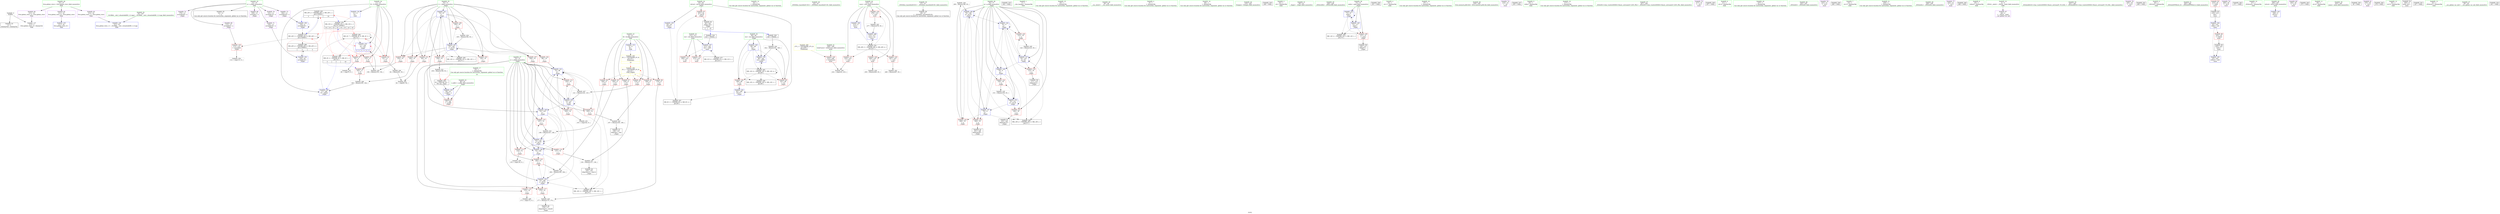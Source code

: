 digraph "SVFG" {
	label="SVFG";

	Node0x56047e56f490 [shape=record,color=grey,label="{NodeID: 0\nNullPtr}"];
	Node0x56047e56f490 -> Node0x56047e5936a0[style=solid];
	Node0x56047e56f490 -> Node0x56047e598cc0[style=solid];
	Node0x56047e5aadd0 [shape=record,color=black,label="{NodeID: 263\nMR_20V_2 = PHI(MR_20V_3, MR_20V_1, )\npts\{150000 \}\n|{<s0>3|<s1>3|<s2>10}}"];
	Node0x56047e5aadd0:s0 -> Node0x56047e599e00[style=dashed,color=blue];
	Node0x56047e5aadd0:s1 -> Node0x56047e5ae3d0[style=dashed,color=blue];
	Node0x56047e5aadd0:s2 -> Node0x56047e5b01d0[style=dashed,color=blue];
	Node0x56047e592a60 [shape=record,color=red,label="{NodeID: 97\n201\<--64\n\<--retval\n_Z2goi\n}"];
	Node0x56047e592a60 -> Node0x56047e594020[style=solid];
	Node0x56047e5901c0 [shape=record,color=green,label="{NodeID: 14\n34\<--1\n\<--dummyObj\nCan only get source location for instruction, argument, global var or function.}"];
	Node0x56047e5af7d0 [shape=record,color=black,label="{NodeID: 277\nMR_31V_2 = PHI(MR_31V_3, MR_31V_1, )\npts\{213 \}\n}"];
	Node0x56047e5af7d0 -> Node0x56047e59a550[style=dashed];
	Node0x56047e5925a0 [shape=record,color=red,label="{NodeID: 111\n105\<--74\n\<--z\n_Z2goi\n}"];
	Node0x56047e5925a0 -> Node0x56047e59fa00[style=solid];
	Node0x56047e590f90 [shape=record,color=green,label="{NodeID: 28\n42\<--43\n_ZNSt8ios_base4InitC1Ev\<--_ZNSt8ios_base4InitC1Ev_field_insensitive\n}"];
	Node0x56047e598270 [shape=record,color=red,label="{NodeID: 125\n113\<--112\n\<--arrayidx4\n_Z2goi\n}"];
	Node0x56047e598270 -> Node0x56047e5a0d80[style=solid];
	Node0x56047e591be0 [shape=record,color=green,label="{NodeID: 42\n210\<--211\ncaso\<--caso_field_insensitive\nmain\n}"];
	Node0x56047e591be0 -> Node0x56047e598410[style=solid];
	Node0x56047e591be0 -> Node0x56047e5984e0[style=solid];
	Node0x56047e591be0 -> Node0x56047e5985b0[style=solid];
	Node0x56047e591be0 -> Node0x56047e598680[style=solid];
	Node0x56047e591be0 -> Node0x56047e59a480[style=solid];
	Node0x56047e591be0 -> Node0x56047e59a620[style=solid];
	Node0x56047e598e90 [shape=record,color=blue,label="{NodeID: 139\n64\<--83\nretval\<--\n_Z2goi\n}"];
	Node0x56047e598e90 -> Node0x56047e5a8fd0[style=dashed];
	Node0x56047e593970 [shape=record,color=black,label="{NodeID: 56\n46\<--47\n\<--_ZNSt8ios_base4InitD1Ev\nCan only get source location for instruction, argument, global var or function.}"];
	Node0x56047e59f280 [shape=record,color=grey,label="{NodeID: 236\n189 = Binary(188, 93, )\n}"];
	Node0x56047e59f280 -> Node0x56047e599fa0[style=solid];
	Node0x56047e5999f0 [shape=record,color=blue,label="{NodeID: 153\n11\<--156\nN\<--sub\n_Z2goi\n|{<s0>3|<s1>3|<s2>3|<s3>3|<s4>3|<s5>3}}"];
	Node0x56047e5999f0:s0 -> Node0x56047e5956a0[style=dashed,color=red];
	Node0x56047e5999f0:s1 -> Node0x56047e595770[style=dashed,color=red];
	Node0x56047e5999f0:s2 -> Node0x56047e595840[style=dashed,color=red];
	Node0x56047e5999f0:s3 -> Node0x56047e5999f0[style=dashed,color=red];
	Node0x56047e5999f0:s4 -> Node0x56047e5a8ad0[style=dashed,color=red];
	Node0x56047e5999f0:s5 -> Node0x56047e5b1100[style=dashed,color=red];
	Node0x56047e594500 [shape=record,color=purple,label="{NodeID: 70\n141\<--13\narrayidx14\<--u\n_Z2goi\n}"];
	Node0x56047e5c4c20 [shape=record,color=black,label="{NodeID: 333\n242 = PHI()\n}"];
	Node0x56047e5a0780 [shape=record,color=grey,label="{NodeID: 250\n135 = cmp(134, 9, )\n}"];
	Node0x56047e59a550 [shape=record,color=blue,label="{NodeID: 167\n212\<--243\nres\<--call5\nmain\n}"];
	Node0x56047e59a550 -> Node0x56047e598750[style=dashed];
	Node0x56047e59a550 -> Node0x56047e598820[style=dashed];
	Node0x56047e59a550 -> Node0x56047e5af7d0[style=dashed];
	Node0x56047e5950c0 [shape=record,color=purple,label="{NodeID: 84\n313\<--33\nllvm.global_ctors_2\<--llvm.global_ctors\nGlob }"];
	Node0x56047e5950c0 -> Node0x56047e598cc0[style=solid];
	Node0x56047e58f2c0 [shape=record,color=green,label="{NodeID: 1\n7\<--1\n__dso_handle\<--dummyObj\nGlob }"];
	Node0x56047e592b30 [shape=record,color=red,label="{NodeID: 98\n87\<--66\n\<--x.addr\n_Z2goi\n}"];
	Node0x56047e592b30 -> Node0x56047e599030[style=solid];
	Node0x56047e590290 [shape=record,color=green,label="{NodeID: 15\n83\<--1\n\<--dummyObj\nCan only get source location for instruction, argument, global var or function.}"];
	Node0x56047e5afcd0 [shape=record,color=black,label="{NodeID: 278\nMR_29V_3 = PHI(MR_29V_4, MR_29V_2, )\npts\{211 \}\n}"];
	Node0x56047e5afcd0 -> Node0x56047e598410[style=dashed];
	Node0x56047e5afcd0 -> Node0x56047e5984e0[style=dashed];
	Node0x56047e5afcd0 -> Node0x56047e5985b0[style=dashed];
	Node0x56047e5afcd0 -> Node0x56047e598680[style=dashed];
	Node0x56047e5afcd0 -> Node0x56047e59a620[style=dashed];
	Node0x56047e592670 [shape=record,color=red,label="{NodeID: 112\n120\<--74\n\<--z\n_Z2goi\n}"];
	Node0x56047e592670 -> Node0x56047e5a0300[style=solid];
	Node0x56047e591090 [shape=record,color=green,label="{NodeID: 29\n48\<--49\n__cxa_atexit\<--__cxa_atexit_field_insensitive\n}"];
	Node0x56047e598340 [shape=record,color=red,label="{NodeID: 126\n233\<--208\n\<--totalCasos\nmain\n}"];
	Node0x56047e598340 -> Node0x56047e5a0600[style=solid];
	Node0x56047e591cb0 [shape=record,color=green,label="{NodeID: 43\n212\<--213\nres\<--res_field_insensitive\nmain\n}"];
	Node0x56047e591cb0 -> Node0x56047e598750[style=solid];
	Node0x56047e591cb0 -> Node0x56047e598820[style=solid];
	Node0x56047e591cb0 -> Node0x56047e59a550[style=solid];
	Node0x56047e598f60 [shape=record,color=blue,label="{NodeID: 140\n68\<--86\nres\<--\n_Z2goi\n}"];
	Node0x56047e598f60 -> Node0x56047e592c00[style=dashed];
	Node0x56047e598f60 -> Node0x56047e592cd0[style=dashed];
	Node0x56047e598f60 -> Node0x56047e599ac0[style=dashed];
	Node0x56047e598f60 -> Node0x56047e5a94d0[style=dashed];
	Node0x56047e598f60 -> Node0x56047e5b1600[style=dashed];
	Node0x56047e593a70 [shape=record,color=black,label="{NodeID: 57\n108\<--107\nidxprom\<--rem\n_Z2goi\n}"];
	Node0x56047e59f400 [shape=record,color=grey,label="{NodeID: 237\n139 = Binary(137, 138, )\n}"];
	Node0x56047e59f400 -> Node0x56047e593ce0[style=solid];
	Node0x56047e599ac0 [shape=record,color=blue,label="{NodeID: 154\n68\<--162\nres\<--add21\n_Z2goi\n}"];
	Node0x56047e599ac0 -> Node0x56047e5b1600[style=dashed];
	Node0x56047e5945d0 [shape=record,color=purple,label="{NodeID: 71\n144\<--13\narrayidx16\<--u\n_Z2goi\n}"];
	Node0x56047e5945d0 -> Node0x56047e599780[style=solid];
	Node0x56047e5c4cf0 [shape=record,color=black,label="{NodeID: 334\n243 = PHI(62, )\n}"];
	Node0x56047e5c4cf0 -> Node0x56047e59a550[style=solid];
	Node0x56047e5a0900 [shape=record,color=grey,label="{NodeID: 251\n103 = cmp(102, 9, )\n}"];
	Node0x56047e59a620 [shape=record,color=blue,label="{NodeID: 168\n210\<--277\ncaso\<--inc\nmain\n}"];
	Node0x56047e59a620 -> Node0x56047e5afcd0[style=dashed];
	Node0x56047e5951c0 [shape=record,color=red,label="{NodeID: 85\n106\<--8\n\<--B\n_Z2goi\n}"];
	Node0x56047e5951c0 -> Node0x56047e59fa00[style=solid];
	Node0x56047e58f350 [shape=record,color=green,label="{NodeID: 2\n9\<--1\n\<--dummyObj\nCan only get source location for instruction, argument, global var or function.}"];
	Node0x56047e592c00 [shape=record,color=red,label="{NodeID: 99\n161\<--68\n\<--res\n_Z2goi\n}"];
	Node0x56047e592c00 -> Node0x56047e59fe80[style=solid];
	Node0x56047e590390 [shape=record,color=green,label="{NodeID: 16\n86\<--1\n\<--dummyObj\nCan only get source location for instruction, argument, global var or function.}"];
	Node0x56047e5b01d0 [shape=record,color=black,label="{NodeID: 279\nMR_33V_2 = PHI(MR_33V_3, MR_33V_1, )\npts\{12 150000 \}\n|{<s0>10|<s1>10|<s2>10|<s3>10|<s4>10|<s5>10|<s6>10|<s7>10}}"];
	Node0x56047e5b01d0:s0 -> Node0x56047e5956a0[style=dashed,color=red];
	Node0x56047e5b01d0:s1 -> Node0x56047e595770[style=dashed,color=red];
	Node0x56047e5b01d0:s2 -> Node0x56047e595840[style=dashed,color=red];
	Node0x56047e5b01d0:s3 -> Node0x56047e5999f0[style=dashed,color=red];
	Node0x56047e5b01d0:s4 -> Node0x56047e5a8ad0[style=dashed,color=red];
	Node0x56047e5b01d0:s5 -> Node0x56047e5aadd0[style=dashed,color=red];
	Node0x56047e5b01d0:s6 -> Node0x56047e5ae3d0[style=dashed,color=red];
	Node0x56047e5b01d0:s7 -> Node0x56047e5b1100[style=dashed,color=red];
	Node0x56047e592740 [shape=record,color=red,label="{NodeID: 113\n134\<--74\n\<--z\n_Z2goi\n}"];
	Node0x56047e592740 -> Node0x56047e5a0780[style=solid];
	Node0x56047e591190 [shape=record,color=green,label="{NodeID: 30\n47\<--53\n_ZNSt8ios_base4InitD1Ev\<--_ZNSt8ios_base4InitD1Ev_field_insensitive\n}"];
	Node0x56047e591190 -> Node0x56047e593970[style=solid];
	Node0x56047e5b39b0 [shape=record,color=yellow,style=double,label="{NodeID: 293\n2V_1 = ENCHI(MR_2V_0)\npts\{10 \}\nFun[main]|{<s0>10}}"];
	Node0x56047e5b39b0:s0 -> Node0x56047e5b3a90[style=dashed,color=red];
	Node0x56047e598410 [shape=record,color=red,label="{NodeID: 127\n232\<--210\n\<--caso\nmain\n}"];
	Node0x56047e598410 -> Node0x56047e5a0600[style=solid];
	Node0x56047e591d80 [shape=record,color=green,label="{NodeID: 44\n219\<--220\nfreopen\<--freopen_field_insensitive\n}"];
	Node0x56047e599030 [shape=record,color=blue,label="{NodeID: 141\n70\<--87\ni\<--\n_Z2goi\n}"];
	Node0x56047e599030 -> Node0x56047e592da0[style=dashed];
	Node0x56047e599030 -> Node0x56047e592e70[style=dashed];
	Node0x56047e599030 -> Node0x56047e592f40[style=dashed];
	Node0x56047e599030 -> Node0x56047e593010[style=dashed];
	Node0x56047e599030 -> Node0x56047e5930e0[style=dashed];
	Node0x56047e599030 -> Node0x56047e592190[style=dashed];
	Node0x56047e599030 -> Node0x56047e592260[style=dashed];
	Node0x56047e599030 -> Node0x56047e592330[style=dashed];
	Node0x56047e599030 -> Node0x56047e59a070[style=dashed];
	Node0x56047e599030 -> Node0x56047e5a99d0[style=dashed];
	Node0x56047e593b40 [shape=record,color=black,label="{NodeID: 58\n111\<--110\nidxprom3\<--\n_Z2goi\n}"];
	Node0x56047e59f580 [shape=record,color=grey,label="{NodeID: 238\n195 = Binary(194, 93, )\n}"];
	Node0x56047e59f580 -> Node0x56047e59a070[style=solid];
	Node0x56047e599b90 [shape=record,color=blue,label="{NodeID: 155\n11\<--166\nN\<--add22\n_Z2goi\n}"];
	Node0x56047e599b90 -> Node0x56047e5b1100[style=dashed];
	Node0x56047e5946a0 [shape=record,color=purple,label="{NodeID: 72\n179\<--13\narrayidx28\<--u\n_Z2goi\n}"];
	Node0x56047e5c4eb0 [shape=record,color=black,label="{NodeID: 335\n246 = PHI()\n}"];
	Node0x56047e5a0a80 [shape=record,color=grey,label="{NodeID: 252\n94 = cmp(90, 92, )\n}"];
	Node0x56047e595290 [shape=record,color=red,label="{NodeID: 86\n119\<--8\n\<--B\n_Z2goi\n}"];
	Node0x56047e595290 -> Node0x56047e5a0300[style=solid];
	Node0x56047e58f3e0 [shape=record,color=green,label="{NodeID: 3\n16\<--1\n.str\<--dummyObj\nGlob }"];
	Node0x56047e5abcd0 [shape=record,color=black,label="{NodeID: 266\nMR_20V_4 = PHI(MR_20V_5, MR_20V_3, )\npts\{150000 \}\n|{|<s1>3|<s2>3}}"];
	Node0x56047e5abcd0 -> Node0x56047e599780[style=dashed];
	Node0x56047e5abcd0:s1 -> Node0x56047e5aadd0[style=dashed,color=red];
	Node0x56047e5abcd0:s2 -> Node0x56047e5ae3d0[style=dashed,color=red];
	Node0x56047e592cd0 [shape=record,color=red,label="{NodeID: 100\n198\<--68\n\<--res\n_Z2goi\n}"];
	Node0x56047e592cd0 -> Node0x56047e59a140[style=solid];
	Node0x56047e590490 [shape=record,color=green,label="{NodeID: 17\n93\<--1\n\<--dummyObj\nCan only get source location for instruction, argument, global var or function.|{<s0>10}}"];
	Node0x56047e590490:s0 -> Node0x56047e5c58a0[style=solid,color=red];
	Node0x56047e592810 [shape=record,color=red,label="{NodeID: 114\n137\<--74\n\<--z\n_Z2goi\n}"];
	Node0x56047e592810 -> Node0x56047e59f400[style=solid];
	Node0x56047e591290 [shape=record,color=green,label="{NodeID: 31\n60\<--61\n_Z2goi\<--_Z2goi_field_insensitive\n}"];
	Node0x56047e5b3a90 [shape=record,color=yellow,style=double,label="{NodeID: 294\n2V_1 = ENCHI(MR_2V_0)\npts\{10 \}\nFun[_Z2goi]|{|<s6>3}}"];
	Node0x56047e5b3a90 -> Node0x56047e5951c0[style=dashed];
	Node0x56047e5b3a90 -> Node0x56047e595290[style=dashed];
	Node0x56047e5b3a90 -> Node0x56047e595360[style=dashed];
	Node0x56047e5b3a90 -> Node0x56047e595430[style=dashed];
	Node0x56047e5b3a90 -> Node0x56047e595500[style=dashed];
	Node0x56047e5b3a90 -> Node0x56047e5955d0[style=dashed];
	Node0x56047e5b3a90:s6 -> Node0x56047e5b3a90[style=dashed,color=red];
	Node0x56047e5984e0 [shape=record,color=red,label="{NodeID: 128\n249\<--210\n\<--caso\nmain\n}"];
	Node0x56047e5984e0 -> Node0x56047e59f700[style=solid];
	Node0x56047e591e80 [shape=record,color=green,label="{NodeID: 45\n228\<--229\n_ZNSirsERi\<--_ZNSirsERi_field_insensitive\n}"];
	Node0x56047e599100 [shape=record,color=blue,label="{NodeID: 142\n72\<--97\nanda\<--\n_Z2goi\n}"];
	Node0x56047e599100 -> Node0x56047e592400[style=dashed];
	Node0x56047e599100 -> Node0x56047e599100[style=dashed];
	Node0x56047e599100 -> Node0x56047e599370[style=dashed];
	Node0x56047e599100 -> Node0x56047e5a9ed0[style=dashed];
	Node0x56047e593c10 [shape=record,color=black,label="{NodeID: 59\n128\<--127\ntobool7\<--\n_Z2goi\n}"];
	Node0x56047e59f700 [shape=record,color=grey,label="{NodeID: 239\n250 = Binary(249, 93, )\n}"];
	Node0x56047e599c60 [shape=record,color=blue,label="{NodeID: 156\n74\<--168\nz\<--\n_Z2goi\n}"];
	Node0x56047e599c60 -> Node0x56047e597b60[style=dashed];
	Node0x56047e599c60 -> Node0x56047e597bf0[style=dashed];
	Node0x56047e599c60 -> Node0x56047e597cc0[style=dashed];
	Node0x56047e599c60 -> Node0x56047e5991d0[style=dashed];
	Node0x56047e599c60 -> Node0x56047e599ed0[style=dashed];
	Node0x56047e599c60 -> Node0x56047e5aa3d0[style=dashed];
	Node0x56047e594770 [shape=record,color=purple,label="{NodeID: 73\n182\<--13\narrayidx30\<--u\n_Z2goi\n}"];
	Node0x56047e594770 -> Node0x56047e599e00[style=solid];
	Node0x56047e5c4f80 [shape=record,color=black,label="{NodeID: 336\n251 = PHI()\n}"];
	Node0x56047e5a0c00 [shape=record,color=grey,label="{NodeID: 253\n80 = cmp(79, 9, )\n}"];
	Node0x56047e595360 [shape=record,color=red,label="{NodeID: 87\n138\<--8\n\<--B\n_Z2goi\n}"];
	Node0x56047e595360 -> Node0x56047e59f400[style=solid];
	Node0x56047e58f470 [shape=record,color=green,label="{NodeID: 4\n18\<--1\n.str.1\<--dummyObj\nGlob }"];
	Node0x56047e592da0 [shape=record,color=red,label="{NodeID: 101\n90\<--70\n\<--i\n_Z2goi\n}"];
	Node0x56047e592da0 -> Node0x56047e5a0a80[style=solid];
	Node0x56047e590590 [shape=record,color=green,label="{NodeID: 18\n97\<--1\n\<--dummyObj\nCan only get source location for instruction, argument, global var or function.}"];
	Node0x56047e597ad0 [shape=record,color=red,label="{NodeID: 115\n147\<--74\n\<--z\n_Z2goi\n}"];
	Node0x56047e597ad0 -> Node0x56047e59ee00[style=solid];
	Node0x56047e591390 [shape=record,color=green,label="{NodeID: 32\n64\<--65\nretval\<--retval_field_insensitive\n_Z2goi\n}"];
	Node0x56047e591390 -> Node0x56047e592a60[style=solid];
	Node0x56047e591390 -> Node0x56047e598e90[style=solid];
	Node0x56047e591390 -> Node0x56047e59a140[style=solid];
	Node0x56047e5985b0 [shape=record,color=red,label="{NodeID: 129\n267\<--210\n\<--caso\nmain\n}"];
	Node0x56047e5985b0 -> Node0x56047e59fb80[style=solid];
	Node0x56047e591f80 [shape=record,color=green,label="{NodeID: 46\n239\<--240\nllvm.memset.p0i8.i64\<--llvm.memset.p0i8.i64_field_insensitive\n}"];
	Node0x56047e5991d0 [shape=record,color=blue,label="{NodeID: 143\n74\<--98\nz\<--\n_Z2goi\n}"];
	Node0x56047e5991d0 -> Node0x56047e5924d0[style=dashed];
	Node0x56047e5991d0 -> Node0x56047e5925a0[style=dashed];
	Node0x56047e5991d0 -> Node0x56047e592670[style=dashed];
	Node0x56047e5991d0 -> Node0x56047e5991d0[style=dashed];
	Node0x56047e5991d0 -> Node0x56047e599440[style=dashed];
	Node0x56047e5991d0 -> Node0x56047e5995e0[style=dashed];
	Node0x56047e5991d0 -> Node0x56047e5aa3d0[style=dashed];
	Node0x56047e593ce0 [shape=record,color=black,label="{NodeID: 60\n140\<--139\nidxprom13\<--rem12\n_Z2goi\n}"];
	Node0x56047e59f880 [shape=record,color=grey,label="{NodeID: 240\n92 = Binary(91, 93, )\n}"];
	Node0x56047e59f880 -> Node0x56047e5a0a80[style=solid];
	Node0x56047e599d30 [shape=record,color=blue,label="{NodeID: 157\n76\<--9\np\<--\n_Z2goi\n}"];
	Node0x56047e599d30 -> Node0x56047e5980d0[style=dashed];
	Node0x56047e599d30 -> Node0x56047e5981a0[style=dashed];
	Node0x56047e599d30 -> Node0x56047e5992a0[style=dashed];
	Node0x56047e599d30 -> Node0x56047e599fa0[style=dashed];
	Node0x56047e599d30 -> Node0x56047e5aa8d0[style=dashed];
	Node0x56047e594840 [shape=record,color=purple,label="{NodeID: 74\n216\<--16\n\<--.str\nmain\n}"];
	Node0x56047e5c5050 [shape=record,color=black,label="{NodeID: 337\n255 = PHI()\n}"];
	Node0x56047e5a0d80 [shape=record,color=grey,label="{NodeID: 254\n114 = cmp(113, 9, )\n}"];
	Node0x56047e595430 [shape=record,color=red,label="{NodeID: 88\n146\<--8\n\<--B\n_Z2goi\n}"];
	Node0x56047e595430 -> Node0x56047e59ee00[style=solid];
	Node0x56047e58fcb0 [shape=record,color=green,label="{NodeID: 5\n20\<--1\nstdin\<--dummyObj\nGlob }"];
	Node0x56047e592e70 [shape=record,color=red,label="{NodeID: 102\n98\<--70\n\<--i\n_Z2goi\n}"];
	Node0x56047e592e70 -> Node0x56047e5991d0[style=solid];
	Node0x56047e590690 [shape=record,color=green,label="{NodeID: 19\n117\<--1\n\<--dummyObj\nCan only get source location for instruction, argument, global var or function.}"];
	Node0x56047e5b1100 [shape=record,color=black,label="{NodeID: 282\nMR_4V_7 = PHI(MR_4V_6, MR_4V_3, )\npts\{12 \}\n}"];
	Node0x56047e5b1100 -> Node0x56047e595770[style=dashed];
	Node0x56047e5b1100 -> Node0x56047e595840[style=dashed];
	Node0x56047e5b1100 -> Node0x56047e5999f0[style=dashed];
	Node0x56047e5b1100 -> Node0x56047e5a8ad0[style=dashed];
	Node0x56047e5b1100 -> Node0x56047e5b1100[style=dashed];
	Node0x56047e597b60 [shape=record,color=red,label="{NodeID: 116\n172\<--74\n\<--z\n_Z2goi\n}"];
	Node0x56047e597b60 -> Node0x56047e5a0480[style=solid];
	Node0x56047e591460 [shape=record,color=green,label="{NodeID: 33\n66\<--67\nx.addr\<--x.addr_field_insensitive\n_Z2goi\n}"];
	Node0x56047e591460 -> Node0x56047e592b30[style=solid];
	Node0x56047e591460 -> Node0x56047e598dc0[style=solid];
	Node0x56047e598680 [shape=record,color=red,label="{NodeID: 130\n276\<--210\n\<--caso\nmain\n}"];
	Node0x56047e598680 -> Node0x56047e59fd00[style=solid];
	Node0x56047e592080 [shape=record,color=green,label="{NodeID: 47\n247\<--248\n_ZStlsISt11char_traitsIcEERSt13basic_ostreamIcT_ES5_PKc\<--_ZStlsISt11char_traitsIcEERSt13basic_ostreamIcT_ES5_PKc_field_insensitive\n}"];
	Node0x56047e5992a0 [shape=record,color=blue,label="{NodeID: 144\n76\<--9\np\<--\n_Z2goi\n}"];
	Node0x56047e5992a0 -> Node0x56047e597d90[style=dashed];
	Node0x56047e5992a0 -> Node0x56047e597e60[style=dashed];
	Node0x56047e5992a0 -> Node0x56047e5992a0[style=dashed];
	Node0x56047e5992a0 -> Node0x56047e599510[style=dashed];
	Node0x56047e5992a0 -> Node0x56047e5996b0[style=dashed];
	Node0x56047e5992a0 -> Node0x56047e5aa8d0[style=dashed];
	Node0x56047e593db0 [shape=record,color=black,label="{NodeID: 61\n143\<--142\nidxprom15\<--\n_Z2goi\n}"];
	Node0x56047e59fa00 [shape=record,color=grey,label="{NodeID: 241\n107 = Binary(105, 106, )\n}"];
	Node0x56047e59fa00 -> Node0x56047e593a70[style=solid];
	Node0x56047e599e00 [shape=record,color=blue,label="{NodeID: 158\n182\<--9\narrayidx30\<--\n_Z2goi\n}"];
	Node0x56047e599e00 -> Node0x56047e599e00[style=dashed];
	Node0x56047e599e00 -> Node0x56047e5ae3d0[style=dashed];
	Node0x56047e594910 [shape=record,color=purple,label="{NodeID: 75\n217\<--18\n\<--.str.1\nmain\n}"];
	Node0x56047e5c5120 [shape=record,color=black,label="{NodeID: 338\n257 = PHI()\n}"];
	Node0x56047e595500 [shape=record,color=red,label="{NodeID: 89\n176\<--8\n\<--B\n_Z2goi\n}"];
	Node0x56047e595500 -> Node0x56047e59ec80[style=solid];
	Node0x56047e58fd40 [shape=record,color=green,label="{NodeID: 6\n21\<--1\n.str.2\<--dummyObj\nGlob }"];
	Node0x56047e592f40 [shape=record,color=red,label="{NodeID: 103\n130\<--70\n\<--i\n_Z2goi\n}"];
	Node0x56047e592f40 -> Node0x56047e5995e0[style=solid];
	Node0x56047e590790 [shape=record,color=green,label="{NodeID: 20\n237\<--1\n\<--dummyObj\nCan only get source location for instruction, argument, global var or function.}"];
	Node0x56047e5b1600 [shape=record,color=black,label="{NodeID: 283\nMR_10V_6 = PHI(MR_10V_5, MR_10V_4, )\npts\{69 \}\n}"];
	Node0x56047e5b1600 -> Node0x56047e592c00[style=dashed];
	Node0x56047e5b1600 -> Node0x56047e592cd0[style=dashed];
	Node0x56047e5b1600 -> Node0x56047e599ac0[style=dashed];
	Node0x56047e5b1600 -> Node0x56047e5a94d0[style=dashed];
	Node0x56047e5b1600 -> Node0x56047e5b1600[style=dashed];
	Node0x56047e597bf0 [shape=record,color=red,label="{NodeID: 117\n175\<--74\n\<--z\n_Z2goi\n}"];
	Node0x56047e597bf0 -> Node0x56047e59ec80[style=solid];
	Node0x56047e591530 [shape=record,color=green,label="{NodeID: 34\n68\<--69\nres\<--res_field_insensitive\n_Z2goi\n}"];
	Node0x56047e591530 -> Node0x56047e592c00[style=solid];
	Node0x56047e591530 -> Node0x56047e592cd0[style=solid];
	Node0x56047e591530 -> Node0x56047e598f60[style=solid];
	Node0x56047e591530 -> Node0x56047e599ac0[style=solid];
	Node0x56047e598750 [shape=record,color=red,label="{NodeID: 131\n256\<--212\n\<--res\nmain\n}"];
	Node0x56047e5931a0 [shape=record,color=green,label="{NodeID: 48\n252\<--253\n_ZNSolsEi\<--_ZNSolsEi_field_insensitive\n}"];
	Node0x56047e599370 [shape=record,color=blue,label="{NodeID: 145\n72\<--117\nanda\<--\n_Z2goi\n}"];
	Node0x56047e599370 -> Node0x56047e592400[style=dashed];
	Node0x56047e599370 -> Node0x56047e599100[style=dashed];
	Node0x56047e599370 -> Node0x56047e5a9ed0[style=dashed];
	Node0x56047e593e80 [shape=record,color=black,label="{NodeID: 62\n178\<--177\nidxprom27\<--rem26\n_Z2goi\n}"];
	Node0x56047e59fb80 [shape=record,color=grey,label="{NodeID: 242\n268 = Binary(267, 93, )\n}"];
	Node0x56047e599ed0 [shape=record,color=blue,label="{NodeID: 159\n74\<--186\nz\<--div31\n_Z2goi\n}"];
	Node0x56047e599ed0 -> Node0x56047e597b60[style=dashed];
	Node0x56047e599ed0 -> Node0x56047e597bf0[style=dashed];
	Node0x56047e599ed0 -> Node0x56047e597cc0[style=dashed];
	Node0x56047e599ed0 -> Node0x56047e5991d0[style=dashed];
	Node0x56047e599ed0 -> Node0x56047e599ed0[style=dashed];
	Node0x56047e599ed0 -> Node0x56047e5aa3d0[style=dashed];
	Node0x56047e5949e0 [shape=record,color=purple,label="{NodeID: 76\n223\<--21\n\<--.str.2\nmain\n}"];
	Node0x56047e5c5220 [shape=record,color=black,label="{NodeID: 339\n260 = PHI()\n}"];
	Node0x56047e5a8ad0 [shape=record,color=black,label="{NodeID: 256\nMR_4V_2 = PHI(MR_4V_3, MR_4V_1, )\npts\{12 \}\n|{<s0>3|<s1>3|<s2>10}}"];
	Node0x56047e5a8ad0:s0 -> Node0x56047e595910[style=dashed,color=blue];
	Node0x56047e5a8ad0:s1 -> Node0x56047e599b90[style=dashed,color=blue];
	Node0x56047e5a8ad0:s2 -> Node0x56047e5b01d0[style=dashed,color=blue];
	Node0x56047e5955d0 [shape=record,color=red,label="{NodeID: 90\n184\<--8\n\<--B\n_Z2goi\n}"];
	Node0x56047e5955d0 -> Node0x56047e59ef80[style=solid];
	Node0x56047e58fdd0 [shape=record,color=green,label="{NodeID: 7\n23\<--1\n.str.3\<--dummyObj\nGlob }"];
	Node0x56047e593010 [shape=record,color=red,label="{NodeID: 104\n154\<--70\n\<--i\n_Z2goi\n}"];
	Node0x56047e593010 -> Node0x56047e59e980[style=solid];
	Node0x56047e590890 [shape=record,color=green,label="{NodeID: 21\n238\<--1\n\<--dummyObj\nCan only get source location for instruction, argument, global var or function.}"];
	Node0x56047e597cc0 [shape=record,color=red,label="{NodeID: 118\n185\<--74\n\<--z\n_Z2goi\n}"];
	Node0x56047e597cc0 -> Node0x56047e59ef80[style=solid];
	Node0x56047e591600 [shape=record,color=green,label="{NodeID: 35\n70\<--71\ni\<--i_field_insensitive\n_Z2goi\n}"];
	Node0x56047e591600 -> Node0x56047e592da0[style=solid];
	Node0x56047e591600 -> Node0x56047e592e70[style=solid];
	Node0x56047e591600 -> Node0x56047e592f40[style=solid];
	Node0x56047e591600 -> Node0x56047e593010[style=solid];
	Node0x56047e591600 -> Node0x56047e5930e0[style=solid];
	Node0x56047e591600 -> Node0x56047e592190[style=solid];
	Node0x56047e591600 -> Node0x56047e592260[style=solid];
	Node0x56047e591600 -> Node0x56047e592330[style=solid];
	Node0x56047e591600 -> Node0x56047e599030[style=solid];
	Node0x56047e591600 -> Node0x56047e59a070[style=solid];
	Node0x56047e598820 [shape=record,color=red,label="{NodeID: 132\n272\<--212\n\<--res\nmain\n}"];
	Node0x56047e5932a0 [shape=record,color=green,label="{NodeID: 49\n258\<--259\n_ZNSolsEx\<--_ZNSolsEx_field_insensitive\n}"];
	Node0x56047e599440 [shape=record,color=blue,label="{NodeID: 146\n74\<--121\nz\<--div\n_Z2goi\n}"];
	Node0x56047e599440 -> Node0x56047e5924d0[style=dashed];
	Node0x56047e599440 -> Node0x56047e5925a0[style=dashed];
	Node0x56047e599440 -> Node0x56047e592670[style=dashed];
	Node0x56047e599440 -> Node0x56047e5991d0[style=dashed];
	Node0x56047e599440 -> Node0x56047e599440[style=dashed];
	Node0x56047e599440 -> Node0x56047e5995e0[style=dashed];
	Node0x56047e599440 -> Node0x56047e5aa3d0[style=dashed];
	Node0x56047e593f50 [shape=record,color=black,label="{NodeID: 63\n181\<--180\nidxprom29\<--\n_Z2goi\n}"];
	Node0x56047e59fd00 [shape=record,color=grey,label="{NodeID: 243\n277 = Binary(276, 93, )\n}"];
	Node0x56047e59fd00 -> Node0x56047e59a620[style=solid];
	Node0x56047e599fa0 [shape=record,color=blue,label="{NodeID: 160\n76\<--189\np\<--inc32\n_Z2goi\n}"];
	Node0x56047e599fa0 -> Node0x56047e5980d0[style=dashed];
	Node0x56047e599fa0 -> Node0x56047e5981a0[style=dashed];
	Node0x56047e599fa0 -> Node0x56047e5992a0[style=dashed];
	Node0x56047e599fa0 -> Node0x56047e599fa0[style=dashed];
	Node0x56047e599fa0 -> Node0x56047e5aa8d0[style=dashed];
	Node0x56047e594ab0 [shape=record,color=purple,label="{NodeID: 77\n224\<--23\n\<--.str.3\nmain\n}"];
	Node0x56047e5c53d0 [shape=record,color=black,label="{NodeID: 340\n266 = PHI()\n}"];
	Node0x56047e5a8fd0 [shape=record,color=black,label="{NodeID: 257\nMR_6V_3 = PHI(MR_6V_4, MR_6V_2, )\npts\{65 \}\n}"];
	Node0x56047e5a8fd0 -> Node0x56047e592a60[style=dashed];
	Node0x56047e5956a0 [shape=record,color=red,label="{NodeID: 91\n79\<--11\n\<--N\n_Z2goi\n}"];
	Node0x56047e5956a0 -> Node0x56047e5a0c00[style=solid];
	Node0x56047e58fe60 [shape=record,color=green,label="{NodeID: 8\n25\<--1\nstdout\<--dummyObj\nGlob }"];
	Node0x56047e5930e0 [shape=record,color=red,label="{NodeID: 105\n158\<--70\n\<--i\n_Z2goi\n}"];
	Node0x56047e5930e0 -> Node0x56047e59eb00[style=solid];
	Node0x56047e590990 [shape=record,color=green,label="{NodeID: 22\n4\<--6\n_ZStL8__ioinit\<--_ZStL8__ioinit_field_insensitive\nGlob }"];
	Node0x56047e590990 -> Node0x56047e594290[style=solid];
	Node0x56047e597d90 [shape=record,color=red,label="{NodeID: 119\n110\<--76\n\<--p\n_Z2goi\n}"];
	Node0x56047e597d90 -> Node0x56047e593b40[style=solid];
	Node0x56047e5916d0 [shape=record,color=green,label="{NodeID: 36\n72\<--73\nanda\<--anda_field_insensitive\n_Z2goi\n}"];
	Node0x56047e5916d0 -> Node0x56047e592400[style=solid];
	Node0x56047e5916d0 -> Node0x56047e599100[style=solid];
	Node0x56047e5916d0 -> Node0x56047e599370[style=solid];
	Node0x56047e5988f0 [shape=record,color=blue,label="{NodeID: 133\n8\<--9\nB\<--\nGlob }"];
	Node0x56047e5988f0 -> Node0x56047e5b39b0[style=dashed];
	Node0x56047e5933a0 [shape=record,color=green,label="{NodeID: 50\n261\<--262\n_ZSt4endlIcSt11char_traitsIcEERSt13basic_ostreamIT_T0_ES6_\<--_ZSt4endlIcSt11char_traitsIcEERSt13basic_ostreamIT_T0_ES6__field_insensitive\n}"];
	Node0x56047e59e980 [shape=record,color=grey,label="{NodeID: 230\n156 = Binary(155, 154, )\n}"];
	Node0x56047e59e980 -> Node0x56047e5999f0[style=solid];
	Node0x56047e599510 [shape=record,color=blue,label="{NodeID: 147\n76\<--124\np\<--inc\n_Z2goi\n}"];
	Node0x56047e599510 -> Node0x56047e597d90[style=dashed];
	Node0x56047e599510 -> Node0x56047e597e60[style=dashed];
	Node0x56047e599510 -> Node0x56047e5992a0[style=dashed];
	Node0x56047e599510 -> Node0x56047e599510[style=dashed];
	Node0x56047e599510 -> Node0x56047e5996b0[style=dashed];
	Node0x56047e599510 -> Node0x56047e5aa8d0[style=dashed];
	Node0x56047e594020 [shape=record,color=black,label="{NodeID: 64\n62\<--201\n_Z2goi_ret\<--\n_Z2goi\n|{<s0>3|<s1>10}}"];
	Node0x56047e594020:s0 -> Node0x56047e5c47c0[style=solid,color=blue];
	Node0x56047e594020:s1 -> Node0x56047e5c4cf0[style=solid,color=blue];
	Node0x56047e59fe80 [shape=record,color=grey,label="{NodeID: 244\n162 = Binary(161, 160, )\n}"];
	Node0x56047e59fe80 -> Node0x56047e599ac0[style=solid];
	Node0x56047e59a070 [shape=record,color=blue,label="{NodeID: 161\n70\<--195\ni\<--inc35\n_Z2goi\n}"];
	Node0x56047e59a070 -> Node0x56047e592da0[style=dashed];
	Node0x56047e59a070 -> Node0x56047e592e70[style=dashed];
	Node0x56047e59a070 -> Node0x56047e592f40[style=dashed];
	Node0x56047e59a070 -> Node0x56047e593010[style=dashed];
	Node0x56047e59a070 -> Node0x56047e5930e0[style=dashed];
	Node0x56047e59a070 -> Node0x56047e592190[style=dashed];
	Node0x56047e59a070 -> Node0x56047e592260[style=dashed];
	Node0x56047e59a070 -> Node0x56047e592330[style=dashed];
	Node0x56047e59a070 -> Node0x56047e59a070[style=dashed];
	Node0x56047e59a070 -> Node0x56047e5a99d0[style=dashed];
	Node0x56047e594b80 [shape=record,color=purple,label="{NodeID: 78\n245\<--28\n\<--.str.4\nmain\n}"];
	Node0x56047e5c54d0 [shape=record,color=black,label="{NodeID: 341\n269 = PHI()\n}"];
	Node0x56047e5a94d0 [shape=record,color=black,label="{NodeID: 258\nMR_10V_2 = PHI(MR_10V_4, MR_10V_1, )\npts\{69 \}\n}"];
	Node0x56047e595770 [shape=record,color=red,label="{NodeID: 92\n91\<--11\n\<--N\n_Z2goi\n}"];
	Node0x56047e595770 -> Node0x56047e59f880[style=solid];
	Node0x56047e58fef0 [shape=record,color=green,label="{NodeID: 9\n26\<--1\n_ZSt3cin\<--dummyObj\nGlob }"];
	Node0x56047e592190 [shape=record,color=red,label="{NodeID: 106\n164\<--70\n\<--i\n_Z2goi\n}"];
	Node0x56047e592190 -> Node0x56047e5a0180[style=solid];
	Node0x56047e590a90 [shape=record,color=green,label="{NodeID: 23\n8\<--10\nB\<--B_field_insensitive\nGlob }"];
	Node0x56047e590a90 -> Node0x56047e5951c0[style=solid];
	Node0x56047e590a90 -> Node0x56047e595290[style=solid];
	Node0x56047e590a90 -> Node0x56047e595360[style=solid];
	Node0x56047e590a90 -> Node0x56047e595430[style=solid];
	Node0x56047e590a90 -> Node0x56047e595500[style=solid];
	Node0x56047e590a90 -> Node0x56047e5955d0[style=solid];
	Node0x56047e590a90 -> Node0x56047e5988f0[style=solid];
	Node0x56047e597e60 [shape=record,color=red,label="{NodeID: 120\n123\<--76\n\<--p\n_Z2goi\n}"];
	Node0x56047e597e60 -> Node0x56047e5a0000[style=solid];
	Node0x56047e5917a0 [shape=record,color=green,label="{NodeID: 37\n74\<--75\nz\<--z_field_insensitive\n_Z2goi\n}"];
	Node0x56047e5917a0 -> Node0x56047e5924d0[style=solid];
	Node0x56047e5917a0 -> Node0x56047e5925a0[style=solid];
	Node0x56047e5917a0 -> Node0x56047e592670[style=solid];
	Node0x56047e5917a0 -> Node0x56047e592740[style=solid];
	Node0x56047e5917a0 -> Node0x56047e592810[style=solid];
	Node0x56047e5917a0 -> Node0x56047e597ad0[style=solid];
	Node0x56047e5917a0 -> Node0x56047e597b60[style=solid];
	Node0x56047e5917a0 -> Node0x56047e597bf0[style=solid];
	Node0x56047e5917a0 -> Node0x56047e597cc0[style=solid];
	Node0x56047e5917a0 -> Node0x56047e5991d0[style=solid];
	Node0x56047e5917a0 -> Node0x56047e599440[style=solid];
	Node0x56047e5917a0 -> Node0x56047e5995e0[style=solid];
	Node0x56047e5917a0 -> Node0x56047e599850[style=solid];
	Node0x56047e5917a0 -> Node0x56047e599c60[style=solid];
	Node0x56047e5917a0 -> Node0x56047e599ed0[style=solid];
	Node0x56047e5989c0 [shape=record,color=blue,label="{NodeID: 134\n11\<--9\nN\<--\nGlob }"];
	Node0x56047e5989c0 -> Node0x56047e5b01d0[style=dashed];
	Node0x56047e5934a0 [shape=record,color=green,label="{NodeID: 51\n263\<--264\n_ZNSolsEPFRSoS_E\<--_ZNSolsEPFRSoS_E_field_insensitive\n}"];
	Node0x56047e59eb00 [shape=record,color=grey,label="{NodeID: 231\n159 = Binary(158, 93, )\n|{<s0>3}}"];
	Node0x56047e59eb00:s0 -> Node0x56047e5c58a0[style=solid,color=red];
	Node0x56047e5995e0 [shape=record,color=blue,label="{NodeID: 148\n74\<--130\nz\<--\n_Z2goi\n}"];
	Node0x56047e5995e0 -> Node0x56047e592740[style=dashed];
	Node0x56047e5995e0 -> Node0x56047e592810[style=dashed];
	Node0x56047e5995e0 -> Node0x56047e597ad0[style=dashed];
	Node0x56047e5995e0 -> Node0x56047e599850[style=dashed];
	Node0x56047e5995e0 -> Node0x56047e599c60[style=dashed];
	Node0x56047e5940f0 [shape=record,color=black,label="{NodeID: 65\n218\<--215\ncall\<--\nmain\n}"];
	Node0x56047e5940f0 -> Node0x56047e59a2e0[style=solid];
	Node0x56047e5a0000 [shape=record,color=grey,label="{NodeID: 245\n124 = Binary(123, 93, )\n}"];
	Node0x56047e5a0000 -> Node0x56047e599510[style=solid];
	Node0x56047e59a140 [shape=record,color=blue,label="{NodeID: 162\n64\<--198\nretval\<--\n_Z2goi\n}"];
	Node0x56047e59a140 -> Node0x56047e5a8fd0[style=dashed];
	Node0x56047e594c50 [shape=record,color=purple,label="{NodeID: 79\n265\<--28\n\<--.str.4\nmain\n}"];
	Node0x56047e5c55d0 [shape=record,color=black,label="{NodeID: 342\n271 = PHI()\n}"];
	Node0x56047e5a99d0 [shape=record,color=black,label="{NodeID: 259\nMR_12V_2 = PHI(MR_12V_4, MR_12V_1, )\npts\{71 \}\n}"];
	Node0x56047e595840 [shape=record,color=red,label="{NodeID: 93\n155\<--11\n\<--N\n_Z2goi\n}"];
	Node0x56047e595840 -> Node0x56047e59e980[style=solid];
	Node0x56047e58ff80 [shape=record,color=green,label="{NodeID: 10\n27\<--1\n_ZSt4cout\<--dummyObj\nGlob }"];
	Node0x56047e5ae3d0 [shape=record,color=black,label="{NodeID: 273\nMR_20V_3 = PHI(MR_20V_9, MR_20V_1, )\npts\{150000 \}\n}"];
	Node0x56047e5ae3d0 -> Node0x56047e598270[style=dashed];
	Node0x56047e5ae3d0 -> Node0x56047e5aadd0[style=dashed];
	Node0x56047e5ae3d0 -> Node0x56047e5abcd0[style=dashed];
	Node0x56047e5ae3d0 -> Node0x56047e5ae3d0[style=dashed];
	Node0x56047e592260 [shape=record,color=red,label="{NodeID: 107\n168\<--70\n\<--i\n_Z2goi\n}"];
	Node0x56047e592260 -> Node0x56047e599c60[style=solid];
	Node0x56047e590b90 [shape=record,color=green,label="{NodeID: 24\n11\<--12\nN\<--N_field_insensitive\nGlob }"];
	Node0x56047e590b90 -> Node0x56047e5956a0[style=solid];
	Node0x56047e590b90 -> Node0x56047e595770[style=solid];
	Node0x56047e590b90 -> Node0x56047e595840[style=solid];
	Node0x56047e590b90 -> Node0x56047e595910[style=solid];
	Node0x56047e590b90 -> Node0x56047e5989c0[style=solid];
	Node0x56047e590b90 -> Node0x56047e5999f0[style=solid];
	Node0x56047e590b90 -> Node0x56047e599b90[style=solid];
	Node0x56047e597f30 [shape=record,color=red,label="{NodeID: 121\n142\<--76\n\<--p\n_Z2goi\n}"];
	Node0x56047e597f30 -> Node0x56047e593db0[style=solid];
	Node0x56047e591870 [shape=record,color=green,label="{NodeID: 38\n76\<--77\np\<--p_field_insensitive\n_Z2goi\n}"];
	Node0x56047e591870 -> Node0x56047e597d90[style=solid];
	Node0x56047e591870 -> Node0x56047e597e60[style=solid];
	Node0x56047e591870 -> Node0x56047e597f30[style=solid];
	Node0x56047e591870 -> Node0x56047e598000[style=solid];
	Node0x56047e591870 -> Node0x56047e5980d0[style=solid];
	Node0x56047e591870 -> Node0x56047e5981a0[style=solid];
	Node0x56047e591870 -> Node0x56047e5992a0[style=solid];
	Node0x56047e591870 -> Node0x56047e599510[style=solid];
	Node0x56047e591870 -> Node0x56047e5996b0[style=solid];
	Node0x56047e591870 -> Node0x56047e599920[style=solid];
	Node0x56047e591870 -> Node0x56047e599d30[style=solid];
	Node0x56047e591870 -> Node0x56047e599fa0[style=solid];
	Node0x56047e598ac0 [shape=record,color=blue,label="{NodeID: 135\n311\<--34\nllvm.global_ctors_0\<--\nGlob }"];
	Node0x56047e5935a0 [shape=record,color=green,label="{NodeID: 52\n35\<--307\n_GLOBAL__sub_I_elsantodel90_3_0.cpp\<--_GLOBAL__sub_I_elsantodel90_3_0.cpp_field_insensitive\n}"];
	Node0x56047e5935a0 -> Node0x56047e598bc0[style=solid];
	Node0x56047e59ec80 [shape=record,color=grey,label="{NodeID: 232\n177 = Binary(175, 176, )\n}"];
	Node0x56047e59ec80 -> Node0x56047e593e80[style=solid];
	Node0x56047e5996b0 [shape=record,color=blue,label="{NodeID: 149\n76\<--9\np\<--\n_Z2goi\n}"];
	Node0x56047e5996b0 -> Node0x56047e597f30[style=dashed];
	Node0x56047e5996b0 -> Node0x56047e598000[style=dashed];
	Node0x56047e5996b0 -> Node0x56047e599920[style=dashed];
	Node0x56047e5996b0 -> Node0x56047e599d30[style=dashed];
	Node0x56047e5941c0 [shape=record,color=black,label="{NodeID: 66\n225\<--222\ncall1\<--\nmain\n}"];
	Node0x56047e5941c0 -> Node0x56047e59a3b0[style=solid];
	Node0x56047e5c47c0 [shape=record,color=black,label="{NodeID: 329\n160 = PHI(62, )\n}"];
	Node0x56047e5c47c0 -> Node0x56047e59fe80[style=solid];
	Node0x56047e5a0180 [shape=record,color=grey,label="{NodeID: 246\n166 = Binary(165, 164, )\n}"];
	Node0x56047e5a0180 -> Node0x56047e599b90[style=solid];
	Node0x56047e59a210 [shape=record,color=blue,label="{NodeID: 163\n206\<--9\nretval\<--\nmain\n}"];
	Node0x56047e594d20 [shape=record,color=purple,label="{NodeID: 80\n254\<--30\n\<--.str.5\nmain\n}"];
	Node0x56047e5c56d0 [shape=record,color=black,label="{NodeID: 343\n273 = PHI()\n}"];
	Node0x56047e5a9ed0 [shape=record,color=black,label="{NodeID: 260\nMR_14V_2 = PHI(MR_14V_3, MR_14V_1, )\npts\{73 \}\n}"];
	Node0x56047e595910 [shape=record,color=red,label="{NodeID: 94\n165\<--11\n\<--N\n_Z2goi\n}"];
	Node0x56047e595910 -> Node0x56047e5a0180[style=solid];
	Node0x56047e590010 [shape=record,color=green,label="{NodeID: 11\n28\<--1\n.str.4\<--dummyObj\nGlob }"];
	Node0x56047e592330 [shape=record,color=red,label="{NodeID: 108\n194\<--70\n\<--i\n_Z2goi\n}"];
	Node0x56047e592330 -> Node0x56047e59f580[style=solid];
	Node0x56047e590c90 [shape=record,color=green,label="{NodeID: 25\n13\<--15\nu\<--u_field_insensitive\nGlob }"];
	Node0x56047e590c90 -> Node0x56047e593870[style=solid];
	Node0x56047e590c90 -> Node0x56047e594360[style=solid];
	Node0x56047e590c90 -> Node0x56047e594430[style=solid];
	Node0x56047e590c90 -> Node0x56047e594500[style=solid];
	Node0x56047e590c90 -> Node0x56047e5945d0[style=solid];
	Node0x56047e590c90 -> Node0x56047e5946a0[style=solid];
	Node0x56047e590c90 -> Node0x56047e594770[style=solid];
	Node0x56047e598000 [shape=record,color=red,label="{NodeID: 122\n150\<--76\n\<--p\n_Z2goi\n}"];
	Node0x56047e598000 -> Node0x56047e59f100[style=solid];
	Node0x56047e591940 [shape=record,color=green,label="{NodeID: 39\n203\<--204\nmain\<--main_field_insensitive\n}"];
	Node0x56047e598bc0 [shape=record,color=blue,label="{NodeID: 136\n312\<--35\nllvm.global_ctors_1\<--_GLOBAL__sub_I_elsantodel90_3_0.cpp\nGlob }"];
	Node0x56047e5936a0 [shape=record,color=black,label="{NodeID: 53\n2\<--3\ndummyVal\<--dummyVal\n}"];
	Node0x56047e59ee00 [shape=record,color=grey,label="{NodeID: 233\n148 = Binary(147, 146, )\n}"];
	Node0x56047e59ee00 -> Node0x56047e599850[style=solid];
	Node0x56047e599780 [shape=record,color=blue,label="{NodeID: 150\n144\<--93\narrayidx16\<--\n_Z2goi\n}"];
	Node0x56047e599780 -> Node0x56047e5abcd0[style=dashed];
	Node0x56047e594290 [shape=record,color=purple,label="{NodeID: 67\n44\<--4\n\<--_ZStL8__ioinit\n__cxx_global_var_init\n}"];
	Node0x56047e5c49b0 [shape=record,color=black,label="{NodeID: 330\n45 = PHI()\n}"];
	Node0x56047e5a0300 [shape=record,color=grey,label="{NodeID: 247\n121 = Binary(120, 119, )\n}"];
	Node0x56047e5a0300 -> Node0x56047e599440[style=solid];
	Node0x56047e59a2e0 [shape=record,color=blue,label="{NodeID: 164\n20\<--218\nstdin\<--call\nmain\n}"];
	Node0x56047e59a2e0 -> Node0x56047e592990[style=dashed];
	Node0x56047e59a2e0 -> Node0x56047e59a3b0[style=dashed];
	Node0x56047e594df0 [shape=record,color=purple,label="{NodeID: 81\n270\<--30\n\<--.str.5\nmain\n}"];
	Node0x56047e5c57d0 [shape=record,color=black,label="{NodeID: 344\n274 = PHI()\n}"];
	Node0x56047e5aa3d0 [shape=record,color=black,label="{NodeID: 261\nMR_16V_2 = PHI(MR_16V_3, MR_16V_1, )\npts\{75 \}\n}"];
	Node0x56047e5959e0 [shape=record,color=red,label="{NodeID: 95\n215\<--20\n\<--stdin\nmain\n}"];
	Node0x56047e5959e0 -> Node0x56047e5940f0[style=solid];
	Node0x56047e5900a0 [shape=record,color=green,label="{NodeID: 12\n30\<--1\n.str.5\<--dummyObj\nGlob }"];
	Node0x56047e592400 [shape=record,color=red,label="{NodeID: 109\n127\<--72\n\<--anda\n_Z2goi\n}"];
	Node0x56047e592400 -> Node0x56047e593c10[style=solid];
	Node0x56047e590d90 [shape=record,color=green,label="{NodeID: 26\n33\<--37\nllvm.global_ctors\<--llvm.global_ctors_field_insensitive\nGlob }"];
	Node0x56047e590d90 -> Node0x56047e594ec0[style=solid];
	Node0x56047e590d90 -> Node0x56047e594fc0[style=solid];
	Node0x56047e590d90 -> Node0x56047e5950c0[style=solid];
	Node0x56047e5b3600 [shape=record,color=yellow,style=double,label="{NodeID: 289\n27V_1 = ENCHI(MR_27V_0)\npts\{209 \}\nFun[main]}"];
	Node0x56047e5b3600 -> Node0x56047e598340[style=dashed];
	Node0x56047e5980d0 [shape=record,color=red,label="{NodeID: 123\n180\<--76\n\<--p\n_Z2goi\n}"];
	Node0x56047e5980d0 -> Node0x56047e593f50[style=solid];
	Node0x56047e591a40 [shape=record,color=green,label="{NodeID: 40\n206\<--207\nretval\<--retval_field_insensitive\nmain\n}"];
	Node0x56047e591a40 -> Node0x56047e59a210[style=solid];
	Node0x56047e598cc0 [shape=record,color=blue, style = dotted,label="{NodeID: 137\n313\<--3\nllvm.global_ctors_2\<--dummyVal\nGlob }"];
	Node0x56047e5937a0 [shape=record,color=black,label="{NodeID: 54\n205\<--9\nmain_ret\<--\nmain\n}"];
	Node0x56047e59ef80 [shape=record,color=grey,label="{NodeID: 234\n186 = Binary(185, 184, )\n}"];
	Node0x56047e59ef80 -> Node0x56047e599ed0[style=solid];
	Node0x56047e599850 [shape=record,color=blue,label="{NodeID: 151\n74\<--148\nz\<--div17\n_Z2goi\n}"];
	Node0x56047e599850 -> Node0x56047e592740[style=dashed];
	Node0x56047e599850 -> Node0x56047e592810[style=dashed];
	Node0x56047e599850 -> Node0x56047e597ad0[style=dashed];
	Node0x56047e599850 -> Node0x56047e599850[style=dashed];
	Node0x56047e599850 -> Node0x56047e599c60[style=dashed];
	Node0x56047e594360 [shape=record,color=purple,label="{NodeID: 68\n109\<--13\narrayidx\<--u\n_Z2goi\n}"];
	Node0x56047e5c4a80 [shape=record,color=black,label="{NodeID: 331\n227 = PHI()\n}"];
	Node0x56047e5a0480 [shape=record,color=grey,label="{NodeID: 248\n173 = cmp(172, 9, )\n}"];
	Node0x56047e59a3b0 [shape=record,color=blue,label="{NodeID: 165\n25\<--225\nstdout\<--call1\nmain\n}"];
	Node0x56047e594ec0 [shape=record,color=purple,label="{NodeID: 82\n311\<--33\nllvm.global_ctors_0\<--llvm.global_ctors\nGlob }"];
	Node0x56047e594ec0 -> Node0x56047e598ac0[style=solid];
	Node0x56047e5c58a0 [shape=record,color=black,label="{NodeID: 345\n63 = PHI(159, 93, )\n0th arg _Z2goi }"];
	Node0x56047e5c58a0 -> Node0x56047e598dc0[style=solid];
	Node0x56047e5aa8d0 [shape=record,color=black,label="{NodeID: 262\nMR_18V_2 = PHI(MR_18V_3, MR_18V_1, )\npts\{77 \}\n}"];
	Node0x56047e592990 [shape=record,color=red,label="{NodeID: 96\n222\<--25\n\<--stdout\nmain\n}"];
	Node0x56047e592990 -> Node0x56047e5941c0[style=solid];
	Node0x56047e590130 [shape=record,color=green,label="{NodeID: 13\n32\<--1\n_ZSt4cerr\<--dummyObj\nGlob }"];
	Node0x56047e5924d0 [shape=record,color=red,label="{NodeID: 110\n102\<--74\n\<--z\n_Z2goi\n}"];
	Node0x56047e5924d0 -> Node0x56047e5a0900[style=solid];
	Node0x56047e590e90 [shape=record,color=green,label="{NodeID: 27\n38\<--39\n__cxx_global_var_init\<--__cxx_global_var_init_field_insensitive\n}"];
	Node0x56047e5981a0 [shape=record,color=red,label="{NodeID: 124\n188\<--76\n\<--p\n_Z2goi\n}"];
	Node0x56047e5981a0 -> Node0x56047e59f280[style=solid];
	Node0x56047e591b10 [shape=record,color=green,label="{NodeID: 41\n208\<--209\ntotalCasos\<--totalCasos_field_insensitive\nmain\n}"];
	Node0x56047e591b10 -> Node0x56047e598340[style=solid];
	Node0x56047e598dc0 [shape=record,color=blue,label="{NodeID: 138\n66\<--63\nx.addr\<--x\n_Z2goi\n}"];
	Node0x56047e598dc0 -> Node0x56047e592b30[style=dashed];
	Node0x56047e593870 [shape=record,color=black,label="{NodeID: 55\n14\<--13\n\<--u\nCan only get source location for instruction, argument, global var or function.}"];
	Node0x56047e59f100 [shape=record,color=grey,label="{NodeID: 235\n151 = Binary(150, 93, )\n}"];
	Node0x56047e59f100 -> Node0x56047e599920[style=solid];
	Node0x56047e599920 [shape=record,color=blue,label="{NodeID: 152\n76\<--151\np\<--inc18\n_Z2goi\n}"];
	Node0x56047e599920 -> Node0x56047e597f30[style=dashed];
	Node0x56047e599920 -> Node0x56047e598000[style=dashed];
	Node0x56047e599920 -> Node0x56047e599920[style=dashed];
	Node0x56047e599920 -> Node0x56047e599d30[style=dashed];
	Node0x56047e594430 [shape=record,color=purple,label="{NodeID: 69\n112\<--13\narrayidx4\<--u\n_Z2goi\n}"];
	Node0x56047e594430 -> Node0x56047e598270[style=solid];
	Node0x56047e5c4b50 [shape=record,color=black,label="{NodeID: 332\n241 = PHI()\n}"];
	Node0x56047e5a0600 [shape=record,color=grey,label="{NodeID: 249\n234 = cmp(232, 233, )\n}"];
	Node0x56047e59a480 [shape=record,color=blue,label="{NodeID: 166\n210\<--9\ncaso\<--\nmain\n}"];
	Node0x56047e59a480 -> Node0x56047e5afcd0[style=dashed];
	Node0x56047e594fc0 [shape=record,color=purple,label="{NodeID: 83\n312\<--33\nllvm.global_ctors_1\<--llvm.global_ctors\nGlob }"];
	Node0x56047e594fc0 -> Node0x56047e598bc0[style=solid];
}
